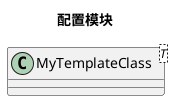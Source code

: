 @startuml
title 配置模块



class MyTemplateClass

class MyTemplateClass<T>

'MyTemplateClass <|-- MyTemplateClass<T>
'
'class MyTemplateClassInt {
'    // implementation for int type
'}
'
'MyTemplateClassInt <|-- MyTemplateClass<int>



@enduml